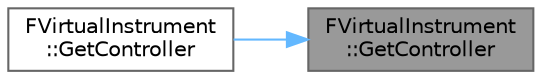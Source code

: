 digraph "FVirtualInstrument::GetController"
{
 // INTERACTIVE_SVG=YES
 // LATEX_PDF_SIZE
  bgcolor="transparent";
  edge [fontname=Helvetica,fontsize=10,labelfontname=Helvetica,labelfontsize=10];
  node [fontname=Helvetica,fontsize=10,shape=box,height=0.2,width=0.4];
  rankdir="RL";
  Node1 [id="Node000001",label="FVirtualInstrument\l::GetController",height=0.2,width=0.4,color="gray40", fillcolor="grey60", style="filled", fontcolor="black",tooltip=" "];
  Node1 -> Node2 [id="edge1_Node000001_Node000002",dir="back",color="steelblue1",style="solid",tooltip=" "];
  Node2 [id="Node000002",label="FVirtualInstrument\l::GetController",height=0.2,width=0.4,color="grey40", fillcolor="white", style="filled",URL="$d3/d75/classFVirtualInstrument.html#ac280aebb412e14219a187bb1f2264082",tooltip=" "];
}
